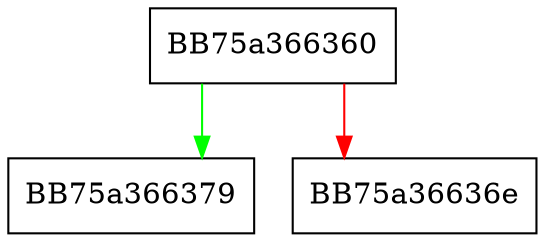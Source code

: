 digraph SymCryptFdefSizeofIntFromDigits {
  node [shape="box"];
  graph [splines=ortho];
  BB75a366360 -> BB75a366379 [color="green"];
  BB75a366360 -> BB75a36636e [color="red"];
}